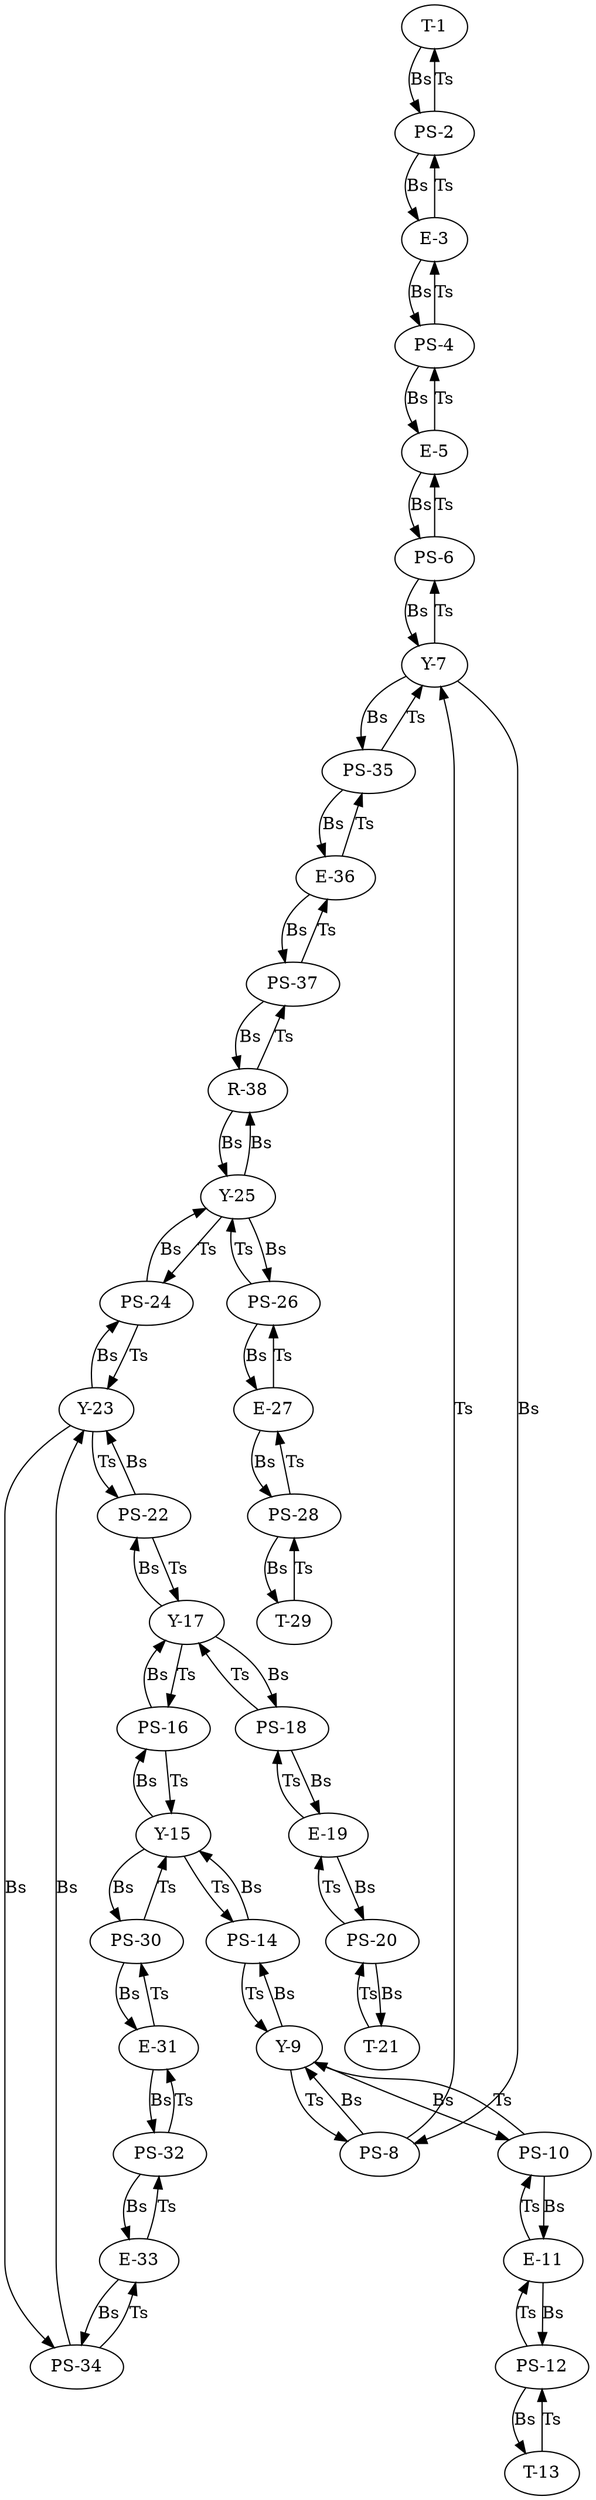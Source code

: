 digraph graphname {
"e8891da3-fb22-4752-9c99-ef5976dad671" [label="T-1"]
"9a93c13d-cc5d-4aad-ad4f-bfc74f0594f4" [label="E-3"]
"9fe00f22-5b6f-4eda-a13e-17a4e5e2dccb" [label="E-5"]
"b7664cff-a8ea-4ce2-b56d-a44775638d58" [label="Y-7"]
"fdb89c21-217e-43ca-9fcb-882cfd2c65fe" [label="Y-9"]
"19364052-d248-47b6-96fe-0e0c64b0f2ad" [label="E-11"]
"14cd1f95-dd0b-4f62-81e0-81df3f3d2534" [label="T-13"]
"3619236d-2bc5-4790-8736-50b4bcf3ae36" [label="Y-15"]
"8f2c51bf-ebae-4ef3-bf99-0881c80dd906" [label="Y-17"]
"3932f999-d7eb-4763-b5e6-819beb114bb7" [label="E-19"]
"0a0cef89-8cda-4586-af77-08ebd8a03362" [label="T-21"]
"52af588f-283c-4f09-87f4-40f45b9979d0" [label="Y-23"]
"20a7b38c-e90a-4107-af44-12d796cd84b2" [label="Y-25"]
"6e894e07-26bb-4185-b9a9-f20147d4ac77" [label="E-27"]
"dc6740ee-0653-42c6-94f4-ed33347fe9a8" [label="T-29"]
"2c465a8f-db36-48f9-9611-9cf4326d2385" [label="E-31"]
"54e03022-2bfb-4a4d-9cd5-fd8b4ac90a56" [label="E-33"]
"aa941c2f-5bf3-4201-9072-89e39c1f26d7" [label="E-36"]
"2eabcd37-feab-446a-bbb7-481674e8f692" [label="R-38"]
"25c95ae9-af4d-4e28-be4f-0e1ff8085678" [label="PS-2"]
"da92ebf2-e0ea-4405-88d1-968a0b0ceb74" [label="PS-4"]
"840b0bae-35cf-4edc-9cbc-b8a3e085e88d" [label="PS-6"]
"1bc5874b-77e8-4001-84e4-922956ec2479" [label="PS-8"]
"6fb20aa6-d6e6-4356-abe0-1c14de97da25" [label="PS-35"]
"60efff48-1231-4fac-a30c-328459f88636" [label="PS-14"]
"b29f83f3-7cd7-461e-8b5f-9483ccb93390" [label="PS-10"]
"bb175817-0c23-4433-83fa-f187d32cb0a8" [label="PS-12"]
"31bae76f-f437-447d-bf71-eae5273625e2" [label="PS-30"]
"11410976-3048-4849-924d-d8494c03b06e" [label="PS-16"]
"653f86d1-3a02-457b-8abd-510563b6aa00" [label="PS-22"]
"c8dc97d4-6969-464f-a24c-6449e669c67d" [label="PS-18"]
"a42ef75d-2dd5-4907-b763-9dc36db4c9b1" [label="PS-20"]
"1f64e4ce-6779-4f6c-89b5-6d334c38ac27" [label="PS-24"]
"cb022643-9842-470b-8328-e54361d5fe92" [label="PS-26"]
"8da63ac2-a026-43ba-a202-704e3e233834" [label="PS-28"]
"86327743-a483-48fb-89d8-011c11e6a3f1" [label="PS-32"]
"7cffcffe-08a8-4eeb-bc27-6fafe33095a0" [label="PS-34"]
"cea0557c-d224-4a72-9374-467792a4e1e2" [label="PS-37"]
"e8891da3-fb22-4752-9c99-ef5976dad671" -> "25c95ae9-af4d-4e28-be4f-0e1ff8085678" [label="Bs"]
"9a93c13d-cc5d-4aad-ad4f-bfc74f0594f4" -> "25c95ae9-af4d-4e28-be4f-0e1ff8085678" [label="Ts"]
"9a93c13d-cc5d-4aad-ad4f-bfc74f0594f4" -> "da92ebf2-e0ea-4405-88d1-968a0b0ceb74" [label="Bs"]
"9fe00f22-5b6f-4eda-a13e-17a4e5e2dccb" -> "da92ebf2-e0ea-4405-88d1-968a0b0ceb74" [label="Ts"]
"9fe00f22-5b6f-4eda-a13e-17a4e5e2dccb" -> "840b0bae-35cf-4edc-9cbc-b8a3e085e88d" [label="Bs"]
"b7664cff-a8ea-4ce2-b56d-a44775638d58" -> "840b0bae-35cf-4edc-9cbc-b8a3e085e88d" [label="Ts"]
"b7664cff-a8ea-4ce2-b56d-a44775638d58" -> "1bc5874b-77e8-4001-84e4-922956ec2479" [label="Bs"]
"b7664cff-a8ea-4ce2-b56d-a44775638d58" -> "6fb20aa6-d6e6-4356-abe0-1c14de97da25" [label="Bs"]
"fdb89c21-217e-43ca-9fcb-882cfd2c65fe" -> "1bc5874b-77e8-4001-84e4-922956ec2479" [label="Ts"]
"fdb89c21-217e-43ca-9fcb-882cfd2c65fe" -> "60efff48-1231-4fac-a30c-328459f88636" [label="Bs"]
"fdb89c21-217e-43ca-9fcb-882cfd2c65fe" -> "b29f83f3-7cd7-461e-8b5f-9483ccb93390" [label="Bs"]
"19364052-d248-47b6-96fe-0e0c64b0f2ad" -> "b29f83f3-7cd7-461e-8b5f-9483ccb93390" [label="Ts"]
"19364052-d248-47b6-96fe-0e0c64b0f2ad" -> "bb175817-0c23-4433-83fa-f187d32cb0a8" [label="Bs"]
"14cd1f95-dd0b-4f62-81e0-81df3f3d2534" -> "bb175817-0c23-4433-83fa-f187d32cb0a8" [label="Ts"]
"3619236d-2bc5-4790-8736-50b4bcf3ae36" -> "60efff48-1231-4fac-a30c-328459f88636" [label="Ts"]
"3619236d-2bc5-4790-8736-50b4bcf3ae36" -> "31bae76f-f437-447d-bf71-eae5273625e2" [label="Bs"]
"3619236d-2bc5-4790-8736-50b4bcf3ae36" -> "11410976-3048-4849-924d-d8494c03b06e" [label="Bs"]
"8f2c51bf-ebae-4ef3-bf99-0881c80dd906" -> "11410976-3048-4849-924d-d8494c03b06e" [label="Ts"]
"8f2c51bf-ebae-4ef3-bf99-0881c80dd906" -> "653f86d1-3a02-457b-8abd-510563b6aa00" [label="Bs"]
"8f2c51bf-ebae-4ef3-bf99-0881c80dd906" -> "c8dc97d4-6969-464f-a24c-6449e669c67d" [label="Bs"]
"3932f999-d7eb-4763-b5e6-819beb114bb7" -> "c8dc97d4-6969-464f-a24c-6449e669c67d" [label="Ts"]
"3932f999-d7eb-4763-b5e6-819beb114bb7" -> "a42ef75d-2dd5-4907-b763-9dc36db4c9b1" [label="Bs"]
"0a0cef89-8cda-4586-af77-08ebd8a03362" -> "a42ef75d-2dd5-4907-b763-9dc36db4c9b1" [label="Ts"]
"52af588f-283c-4f09-87f4-40f45b9979d0" -> "653f86d1-3a02-457b-8abd-510563b6aa00" [label="Ts"]
"52af588f-283c-4f09-87f4-40f45b9979d0" -> "1f64e4ce-6779-4f6c-89b5-6d334c38ac27" [label="Bs"]
"52af588f-283c-4f09-87f4-40f45b9979d0" -> "7cffcffe-08a8-4eeb-bc27-6fafe33095a0" [label="Bs"]
"20a7b38c-e90a-4107-af44-12d796cd84b2" -> "1f64e4ce-6779-4f6c-89b5-6d334c38ac27" [label="Ts"]
"20a7b38c-e90a-4107-af44-12d796cd84b2" -> "cb022643-9842-470b-8328-e54361d5fe92" [label="Bs"]
"20a7b38c-e90a-4107-af44-12d796cd84b2" -> "2eabcd37-feab-446a-bbb7-481674e8f692" [label="Bs"]
"6e894e07-26bb-4185-b9a9-f20147d4ac77" -> "cb022643-9842-470b-8328-e54361d5fe92" [label="Ts"]
"6e894e07-26bb-4185-b9a9-f20147d4ac77" -> "8da63ac2-a026-43ba-a202-704e3e233834" [label="Bs"]
"dc6740ee-0653-42c6-94f4-ed33347fe9a8" -> "8da63ac2-a026-43ba-a202-704e3e233834" [label="Ts"]
"2c465a8f-db36-48f9-9611-9cf4326d2385" -> "31bae76f-f437-447d-bf71-eae5273625e2" [label="Ts"]
"2c465a8f-db36-48f9-9611-9cf4326d2385" -> "86327743-a483-48fb-89d8-011c11e6a3f1" [label="Bs"]
"54e03022-2bfb-4a4d-9cd5-fd8b4ac90a56" -> "86327743-a483-48fb-89d8-011c11e6a3f1" [label="Ts"]
"54e03022-2bfb-4a4d-9cd5-fd8b4ac90a56" -> "7cffcffe-08a8-4eeb-bc27-6fafe33095a0" [label="Bs"]
"aa941c2f-5bf3-4201-9072-89e39c1f26d7" -> "6fb20aa6-d6e6-4356-abe0-1c14de97da25" [label="Ts"]
"aa941c2f-5bf3-4201-9072-89e39c1f26d7" -> "cea0557c-d224-4a72-9374-467792a4e1e2" [label="Bs"]
"2eabcd37-feab-446a-bbb7-481674e8f692" -> "cea0557c-d224-4a72-9374-467792a4e1e2" [label="Ts"]
"2eabcd37-feab-446a-bbb7-481674e8f692" -> "20a7b38c-e90a-4107-af44-12d796cd84b2" [label="Bs"]
"25c95ae9-af4d-4e28-be4f-0e1ff8085678" -> "e8891da3-fb22-4752-9c99-ef5976dad671" [label="Ts"]
"25c95ae9-af4d-4e28-be4f-0e1ff8085678" -> "9a93c13d-cc5d-4aad-ad4f-bfc74f0594f4" [label="Bs"]
"da92ebf2-e0ea-4405-88d1-968a0b0ceb74" -> "9a93c13d-cc5d-4aad-ad4f-bfc74f0594f4" [label="Ts"]
"da92ebf2-e0ea-4405-88d1-968a0b0ceb74" -> "9fe00f22-5b6f-4eda-a13e-17a4e5e2dccb" [label="Bs"]
"840b0bae-35cf-4edc-9cbc-b8a3e085e88d" -> "9fe00f22-5b6f-4eda-a13e-17a4e5e2dccb" [label="Ts"]
"840b0bae-35cf-4edc-9cbc-b8a3e085e88d" -> "b7664cff-a8ea-4ce2-b56d-a44775638d58" [label="Bs"]
"1bc5874b-77e8-4001-84e4-922956ec2479" -> "b7664cff-a8ea-4ce2-b56d-a44775638d58" [label="Ts"]
"1bc5874b-77e8-4001-84e4-922956ec2479" -> "fdb89c21-217e-43ca-9fcb-882cfd2c65fe" [label="Bs"]
"6fb20aa6-d6e6-4356-abe0-1c14de97da25" -> "b7664cff-a8ea-4ce2-b56d-a44775638d58" [label="Ts"]
"6fb20aa6-d6e6-4356-abe0-1c14de97da25" -> "aa941c2f-5bf3-4201-9072-89e39c1f26d7" [label="Bs"]
"60efff48-1231-4fac-a30c-328459f88636" -> "fdb89c21-217e-43ca-9fcb-882cfd2c65fe" [label="Ts"]
"60efff48-1231-4fac-a30c-328459f88636" -> "3619236d-2bc5-4790-8736-50b4bcf3ae36" [label="Bs"]
"b29f83f3-7cd7-461e-8b5f-9483ccb93390" -> "fdb89c21-217e-43ca-9fcb-882cfd2c65fe" [label="Ts"]
"b29f83f3-7cd7-461e-8b5f-9483ccb93390" -> "19364052-d248-47b6-96fe-0e0c64b0f2ad" [label="Bs"]
"bb175817-0c23-4433-83fa-f187d32cb0a8" -> "19364052-d248-47b6-96fe-0e0c64b0f2ad" [label="Ts"]
"bb175817-0c23-4433-83fa-f187d32cb0a8" -> "14cd1f95-dd0b-4f62-81e0-81df3f3d2534" [label="Bs"]
"31bae76f-f437-447d-bf71-eae5273625e2" -> "3619236d-2bc5-4790-8736-50b4bcf3ae36" [label="Ts"]
"31bae76f-f437-447d-bf71-eae5273625e2" -> "2c465a8f-db36-48f9-9611-9cf4326d2385" [label="Bs"]
"11410976-3048-4849-924d-d8494c03b06e" -> "3619236d-2bc5-4790-8736-50b4bcf3ae36" [label="Ts"]
"11410976-3048-4849-924d-d8494c03b06e" -> "8f2c51bf-ebae-4ef3-bf99-0881c80dd906" [label="Bs"]
"653f86d1-3a02-457b-8abd-510563b6aa00" -> "8f2c51bf-ebae-4ef3-bf99-0881c80dd906" [label="Ts"]
"653f86d1-3a02-457b-8abd-510563b6aa00" -> "52af588f-283c-4f09-87f4-40f45b9979d0" [label="Bs"]
"c8dc97d4-6969-464f-a24c-6449e669c67d" -> "8f2c51bf-ebae-4ef3-bf99-0881c80dd906" [label="Ts"]
"c8dc97d4-6969-464f-a24c-6449e669c67d" -> "3932f999-d7eb-4763-b5e6-819beb114bb7" [label="Bs"]
"a42ef75d-2dd5-4907-b763-9dc36db4c9b1" -> "3932f999-d7eb-4763-b5e6-819beb114bb7" [label="Ts"]
"a42ef75d-2dd5-4907-b763-9dc36db4c9b1" -> "0a0cef89-8cda-4586-af77-08ebd8a03362" [label="Bs"]
"1f64e4ce-6779-4f6c-89b5-6d334c38ac27" -> "52af588f-283c-4f09-87f4-40f45b9979d0" [label="Ts"]
"1f64e4ce-6779-4f6c-89b5-6d334c38ac27" -> "20a7b38c-e90a-4107-af44-12d796cd84b2" [label="Bs"]
"cb022643-9842-470b-8328-e54361d5fe92" -> "20a7b38c-e90a-4107-af44-12d796cd84b2" [label="Ts"]
"cb022643-9842-470b-8328-e54361d5fe92" -> "6e894e07-26bb-4185-b9a9-f20147d4ac77" [label="Bs"]
"8da63ac2-a026-43ba-a202-704e3e233834" -> "6e894e07-26bb-4185-b9a9-f20147d4ac77" [label="Ts"]
"8da63ac2-a026-43ba-a202-704e3e233834" -> "dc6740ee-0653-42c6-94f4-ed33347fe9a8" [label="Bs"]
"86327743-a483-48fb-89d8-011c11e6a3f1" -> "2c465a8f-db36-48f9-9611-9cf4326d2385" [label="Ts"]
"86327743-a483-48fb-89d8-011c11e6a3f1" -> "54e03022-2bfb-4a4d-9cd5-fd8b4ac90a56" [label="Bs"]
"7cffcffe-08a8-4eeb-bc27-6fafe33095a0" -> "54e03022-2bfb-4a4d-9cd5-fd8b4ac90a56" [label="Ts"]
"7cffcffe-08a8-4eeb-bc27-6fafe33095a0" -> "52af588f-283c-4f09-87f4-40f45b9979d0" [label="Bs"]
"cea0557c-d224-4a72-9374-467792a4e1e2" -> "aa941c2f-5bf3-4201-9072-89e39c1f26d7" [label="Ts"]
"cea0557c-d224-4a72-9374-467792a4e1e2" -> "2eabcd37-feab-446a-bbb7-481674e8f692" [label="Bs"]
}